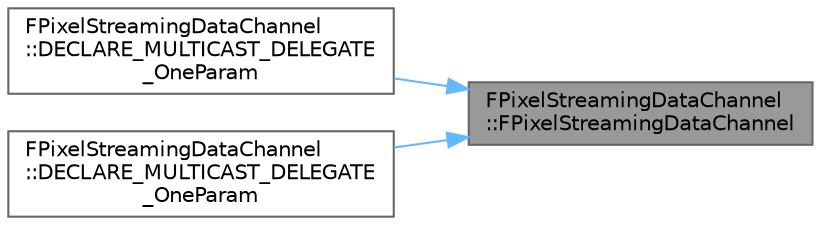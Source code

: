 digraph "FPixelStreamingDataChannel::FPixelStreamingDataChannel"
{
 // INTERACTIVE_SVG=YES
 // LATEX_PDF_SIZE
  bgcolor="transparent";
  edge [fontname=Helvetica,fontsize=10,labelfontname=Helvetica,labelfontsize=10];
  node [fontname=Helvetica,fontsize=10,shape=box,height=0.2,width=0.4];
  rankdir="RL";
  Node1 [id="Node000001",label="FPixelStreamingDataChannel\l::FPixelStreamingDataChannel",height=0.2,width=0.4,color="gray40", fillcolor="grey60", style="filled", fontcolor="black",tooltip=" "];
  Node1 -> Node2 [id="edge1_Node000001_Node000002",dir="back",color="steelblue1",style="solid",tooltip=" "];
  Node2 [id="Node000002",label="FPixelStreamingDataChannel\l::DECLARE_MULTICAST_DELEGATE\l_OneParam",height=0.2,width=0.4,color="grey40", fillcolor="white", style="filled",URL="$d1/d0d/classFPixelStreamingDataChannel.html#ace0f78383745112badb86fc854f3e29f",tooltip="Broadcast when the data channel state changes to closed."];
  Node1 -> Node3 [id="edge2_Node000001_Node000003",dir="back",color="steelblue1",style="solid",tooltip=" "];
  Node3 [id="Node000003",label="FPixelStreamingDataChannel\l::DECLARE_MULTICAST_DELEGATE\l_OneParam",height=0.2,width=0.4,color="grey40", fillcolor="white", style="filled",URL="$d1/d0d/classFPixelStreamingDataChannel.html#a29cdf119c9de011df554c236ab5e3d4b",tooltip="Broadcast when the data channel state changes to open."];
}
